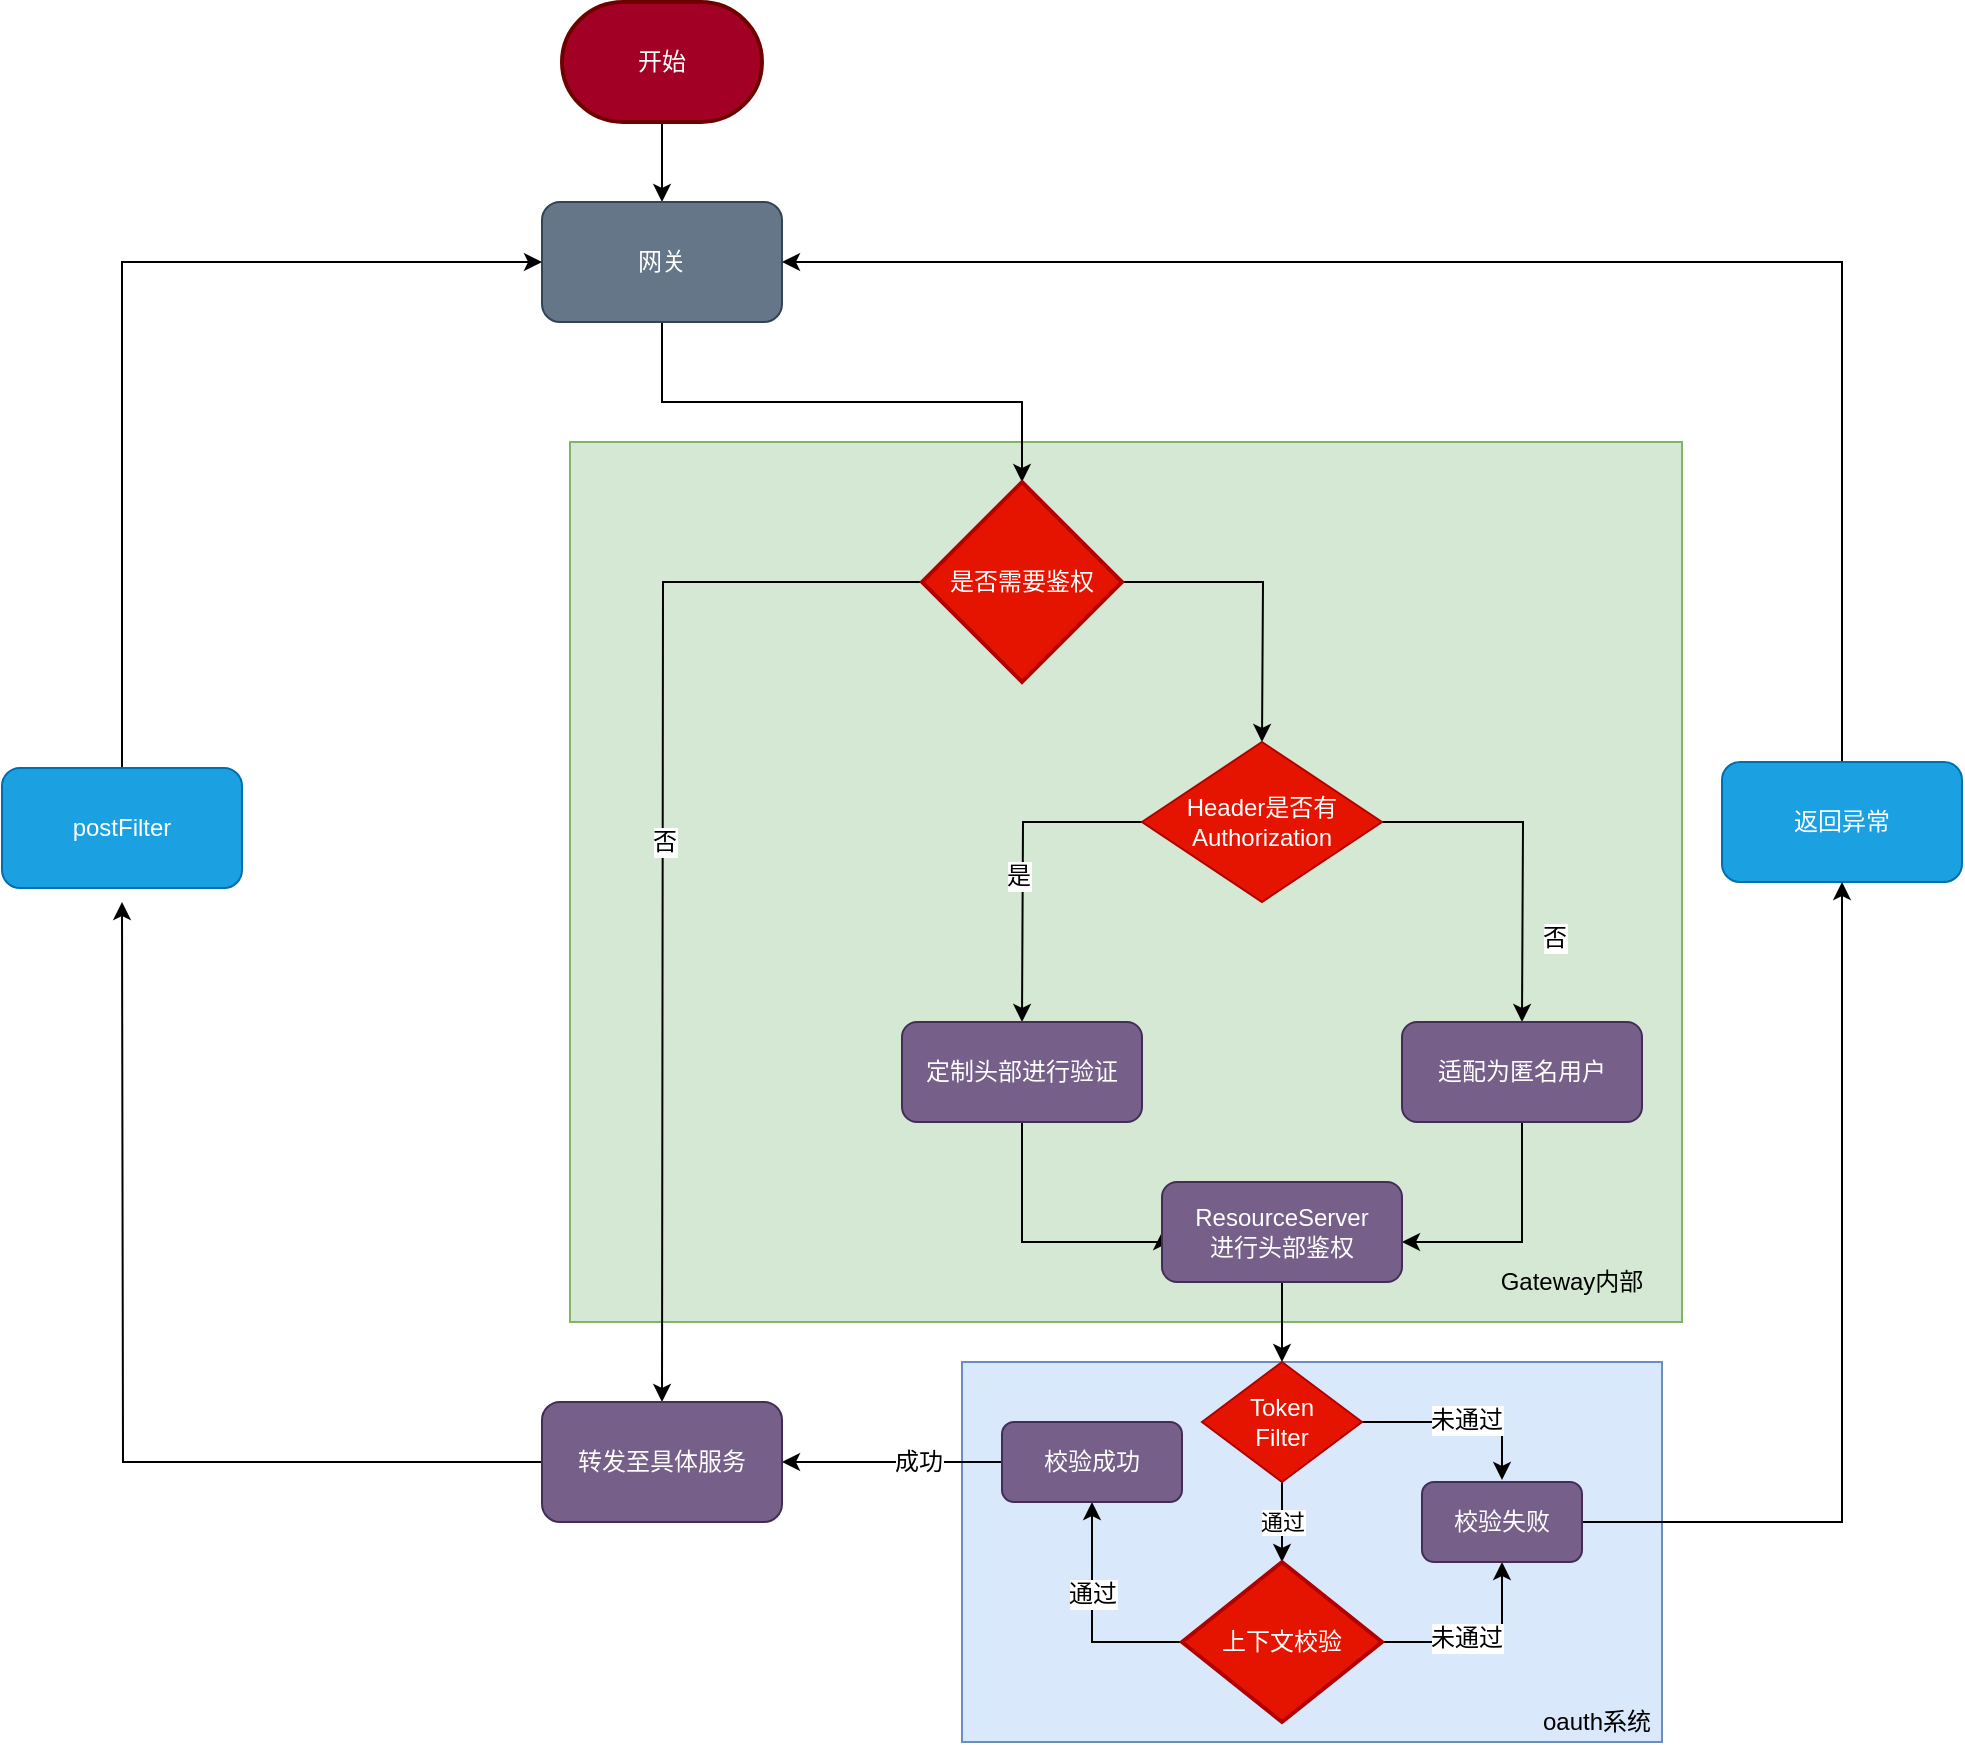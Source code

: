 <mxfile version="10.6.6" type="github"><diagram id="6a731a19-8d31-9384-78a2-239565b7b9f0" name="Page-1"><mxGraphModel dx="1394" dy="772" grid="1" gridSize="10" guides="1" tooltips="1" connect="1" arrows="1" fold="1" page="1" pageScale="1" pageWidth="1169" pageHeight="827" background="#ffffff" math="0" shadow="0"><root><mxCell id="0"/><mxCell id="1" parent="0"/><mxCell id="T956e4RdUpRmBxDuXIM8-98" value="" style="rounded=0;whiteSpace=wrap;html=1;fillColor=#dae8fc;strokeColor=#6c8ebf;" parent="1" vertex="1"><mxGeometry x="660" y="710" width="350" height="190" as="geometry"/></mxCell><mxCell id="T956e4RdUpRmBxDuXIM8-76" value="" style="rounded=0;whiteSpace=wrap;html=1;labelPosition=right;verticalLabelPosition=bottom;align=left;verticalAlign=top;fillColor=#d5e8d4;strokeColor=#82b366;" parent="1" vertex="1"><mxGeometry x="464" y="250" width="556" height="440" as="geometry"/></mxCell><mxCell id="T956e4RdUpRmBxDuXIM8-57" style="edgeStyle=orthogonalEdgeStyle;rounded=0;orthogonalLoop=1;jettySize=auto;html=1;entryX=0.5;entryY=0;entryDx=0;entryDy=0;" parent="1" source="T956e4RdUpRmBxDuXIM8-55" target="T956e4RdUpRmBxDuXIM8-56" edge="1"><mxGeometry relative="1" as="geometry"/></mxCell><mxCell id="T956e4RdUpRmBxDuXIM8-55" value="开始" style="strokeWidth=2;html=1;shape=mxgraph.flowchart.terminator;whiteSpace=wrap;fillColor=#a20025;strokeColor=#6F0000;fontColor=#ffffff;" parent="1" vertex="1"><mxGeometry x="460" y="30" width="100" height="60" as="geometry"/></mxCell><mxCell id="T956e4RdUpRmBxDuXIM8-59" style="edgeStyle=orthogonalEdgeStyle;rounded=0;orthogonalLoop=1;jettySize=auto;html=1;entryX=0.5;entryY=0;entryDx=0;entryDy=0;entryPerimeter=0;" parent="1" source="T956e4RdUpRmBxDuXIM8-56" target="T956e4RdUpRmBxDuXIM8-58" edge="1"><mxGeometry relative="1" as="geometry"><Array as="points"><mxPoint x="510" y="230"/><mxPoint x="690" y="230"/></Array></mxGeometry></mxCell><mxCell id="T956e4RdUpRmBxDuXIM8-56" value="网关" style="rounded=1;whiteSpace=wrap;html=1;fillColor=#647687;strokeColor=#314354;fontColor=#ffffff;" parent="1" vertex="1"><mxGeometry x="450" y="130" width="120" height="60" as="geometry"/></mxCell><mxCell id="T956e4RdUpRmBxDuXIM8-60" style="edgeStyle=orthogonalEdgeStyle;rounded=0;orthogonalLoop=1;jettySize=auto;html=1;" parent="1" source="T956e4RdUpRmBxDuXIM8-58" edge="1"><mxGeometry relative="1" as="geometry"><mxPoint x="810" y="400" as="targetPoint"/></mxGeometry></mxCell><mxCell id="T956e4RdUpRmBxDuXIM8-62" style="edgeStyle=orthogonalEdgeStyle;rounded=0;orthogonalLoop=1;jettySize=auto;html=1;exitX=0;exitY=0.5;exitDx=0;exitDy=0;exitPerimeter=0;" parent="1" source="T956e4RdUpRmBxDuXIM8-58" edge="1"><mxGeometry relative="1" as="geometry"><mxPoint x="510" y="730" as="targetPoint"/></mxGeometry></mxCell><mxCell id="T956e4RdUpRmBxDuXIM8-63" value="否" style="text;html=1;resizable=0;points=[];align=center;verticalAlign=middle;labelBackgroundColor=#ffffff;" parent="T956e4RdUpRmBxDuXIM8-62" vertex="1" connectable="0"><mxGeometry x="-0.339" y="69" relative="1" as="geometry"><mxPoint x="-69" y="81" as="offset"/></mxGeometry></mxCell><mxCell id="T956e4RdUpRmBxDuXIM8-58" value="是否需要鉴权" style="strokeWidth=2;html=1;shape=mxgraph.flowchart.decision;whiteSpace=wrap;fillColor=#e51400;strokeColor=#B20000;fontColor=#ffffff;" parent="1" vertex="1"><mxGeometry x="640" y="270" width="100" height="100" as="geometry"/></mxCell><mxCell id="T956e4RdUpRmBxDuXIM8-68" style="edgeStyle=orthogonalEdgeStyle;rounded=0;orthogonalLoop=1;jettySize=auto;html=1;" parent="1" source="T956e4RdUpRmBxDuXIM8-61" edge="1"><mxGeometry relative="1" as="geometry"><mxPoint x="940" y="540" as="targetPoint"/></mxGeometry></mxCell><mxCell id="T956e4RdUpRmBxDuXIM8-70" value="否" style="text;html=1;resizable=0;points=[];align=center;verticalAlign=middle;labelBackgroundColor=#ffffff;" parent="T956e4RdUpRmBxDuXIM8-68" vertex="1" connectable="0"><mxGeometry x="-0.333" y="-29" relative="1" as="geometry"><mxPoint x="29" y="29" as="offset"/></mxGeometry></mxCell><mxCell id="T956e4RdUpRmBxDuXIM8-71" style="edgeStyle=orthogonalEdgeStyle;rounded=0;orthogonalLoop=1;jettySize=auto;html=1;" parent="1" source="T956e4RdUpRmBxDuXIM8-61" edge="1"><mxGeometry relative="1" as="geometry"><mxPoint x="690" y="540" as="targetPoint"/></mxGeometry></mxCell><mxCell id="T956e4RdUpRmBxDuXIM8-78" value="是" style="text;html=1;resizable=0;points=[];align=center;verticalAlign=middle;labelBackgroundColor=#ffffff;" parent="T956e4RdUpRmBxDuXIM8-71" vertex="1" connectable="0"><mxGeometry x="0.08" y="-3" relative="1" as="geometry"><mxPoint as="offset"/></mxGeometry></mxCell><mxCell id="T956e4RdUpRmBxDuXIM8-61" value="Header是否有&lt;br&gt;Authorization&lt;br&gt;" style="rhombus;whiteSpace=wrap;html=1;fillColor=#e51400;strokeColor=#B20000;fontColor=#ffffff;" parent="1" vertex="1"><mxGeometry x="750" y="400" width="120" height="80" as="geometry"/></mxCell><mxCell id="T956e4RdUpRmBxDuXIM8-65" style="edgeStyle=orthogonalEdgeStyle;rounded=0;orthogonalLoop=1;jettySize=auto;html=1;" parent="1" source="T956e4RdUpRmBxDuXIM8-64" edge="1"><mxGeometry relative="1" as="geometry"><mxPoint x="240" y="480" as="targetPoint"/></mxGeometry></mxCell><mxCell id="T956e4RdUpRmBxDuXIM8-64" value="转发至具体服务" style="rounded=1;whiteSpace=wrap;html=1;fillColor=#76608a;strokeColor=#432D57;fontColor=#ffffff;" parent="1" vertex="1"><mxGeometry x="450" y="730" width="120" height="60" as="geometry"/></mxCell><mxCell id="T956e4RdUpRmBxDuXIM8-67" style="edgeStyle=orthogonalEdgeStyle;rounded=0;orthogonalLoop=1;jettySize=auto;html=1;exitX=0.5;exitY=0;exitDx=0;exitDy=0;entryX=0;entryY=0.5;entryDx=0;entryDy=0;" parent="1" source="T956e4RdUpRmBxDuXIM8-66" target="T956e4RdUpRmBxDuXIM8-56" edge="1"><mxGeometry relative="1" as="geometry"/></mxCell><mxCell id="T956e4RdUpRmBxDuXIM8-66" value="postFilter" style="rounded=1;whiteSpace=wrap;html=1;fillColor=#1ba1e2;strokeColor=#006EAF;fontColor=#ffffff;" parent="1" vertex="1"><mxGeometry x="180" y="413" width="120" height="60" as="geometry"/></mxCell><mxCell id="T956e4RdUpRmBxDuXIM8-86" style="edgeStyle=orthogonalEdgeStyle;rounded=0;orthogonalLoop=1;jettySize=auto;html=1;" parent="1" source="T956e4RdUpRmBxDuXIM8-69" edge="1"><mxGeometry relative="1" as="geometry"><mxPoint x="880" y="650" as="targetPoint"/><Array as="points"><mxPoint x="940" y="650"/><mxPoint x="880" y="650"/></Array></mxGeometry></mxCell><mxCell id="T956e4RdUpRmBxDuXIM8-69" value="适配为匿名用户" style="rounded=1;whiteSpace=wrap;html=1;fillColor=#76608a;strokeColor=#432D57;fontColor=#ffffff;" parent="1" vertex="1"><mxGeometry x="880" y="540" width="120" height="50" as="geometry"/></mxCell><mxCell id="6z4L_An3V0fVYVs9Vrip-3" style="edgeStyle=orthogonalEdgeStyle;rounded=0;orthogonalLoop=1;jettySize=auto;html=1;entryX=0;entryY=0.5;entryDx=0;entryDy=0;" parent="1" source="T956e4RdUpRmBxDuXIM8-72" target="6z4L_An3V0fVYVs9Vrip-4" edge="1"><mxGeometry relative="1" as="geometry"><mxPoint x="750" y="650" as="targetPoint"/><Array as="points"><mxPoint x="690" y="650"/></Array></mxGeometry></mxCell><mxCell id="T956e4RdUpRmBxDuXIM8-72" value="定制头部进行验证" style="rounded=1;whiteSpace=wrap;html=1;fillColor=#76608a;strokeColor=#432D57;fontColor=#ffffff;" parent="1" vertex="1"><mxGeometry x="630" y="540" width="120" height="50" as="geometry"/></mxCell><mxCell id="T956e4RdUpRmBxDuXIM8-77" value="Gateway内部" style="text;html=1;strokeColor=none;fillColor=none;align=center;verticalAlign=middle;whiteSpace=wrap;rounded=0;" parent="1" vertex="1"><mxGeometry x="920" y="660" width="90" height="20" as="geometry"/></mxCell><mxCell id="T956e4RdUpRmBxDuXIM8-88" value="通过" style="edgeStyle=orthogonalEdgeStyle;rounded=0;orthogonalLoop=1;jettySize=auto;html=1;exitX=0.5;exitY=1;exitDx=0;exitDy=0;" parent="1" edge="1"><mxGeometry relative="1" as="geometry"><mxPoint x="820" y="810" as="targetPoint"/><mxPoint x="820" y="770" as="sourcePoint"/><Array as="points"><mxPoint x="820" y="780"/><mxPoint x="820" y="780"/></Array></mxGeometry></mxCell><mxCell id="6z4L_An3V0fVYVs9Vrip-13" style="edgeStyle=orthogonalEdgeStyle;rounded=0;orthogonalLoop=1;jettySize=auto;html=1;entryX=0.5;entryY=1;entryDx=0;entryDy=0;" parent="1" source="T956e4RdUpRmBxDuXIM8-89" target="6z4L_An3V0fVYVs9Vrip-10" edge="1"><mxGeometry relative="1" as="geometry"/></mxCell><mxCell id="6z4L_An3V0fVYVs9Vrip-17" value="未通过" style="text;html=1;resizable=0;points=[];align=center;verticalAlign=middle;labelBackgroundColor=#ffffff;" parent="6z4L_An3V0fVYVs9Vrip-13" vertex="1" connectable="0"><mxGeometry x="-0.16" y="2" relative="1" as="geometry"><mxPoint as="offset"/></mxGeometry></mxCell><mxCell id="6z4L_An3V0fVYVs9Vrip-19" style="edgeStyle=orthogonalEdgeStyle;rounded=0;orthogonalLoop=1;jettySize=auto;html=1;entryX=0.5;entryY=1;entryDx=0;entryDy=0;" parent="1" source="T956e4RdUpRmBxDuXIM8-89" target="6z4L_An3V0fVYVs9Vrip-11" edge="1"><mxGeometry relative="1" as="geometry"><Array as="points"><mxPoint x="725" y="850"/></Array></mxGeometry></mxCell><mxCell id="6z4L_An3V0fVYVs9Vrip-20" value="通过" style="text;html=1;resizable=0;points=[];align=center;verticalAlign=middle;labelBackgroundColor=#ffffff;" parent="6z4L_An3V0fVYVs9Vrip-19" vertex="1" connectable="0"><mxGeometry x="0.059" y="-8" relative="1" as="geometry"><mxPoint x="-8" y="-8" as="offset"/></mxGeometry></mxCell><mxCell id="T956e4RdUpRmBxDuXIM8-89" value="上下文校验" style="strokeWidth=2;html=1;shape=mxgraph.flowchart.decision;whiteSpace=wrap;fillColor=#e51400;strokeColor=#B20000;fontColor=#ffffff;" parent="1" vertex="1"><mxGeometry x="770" y="810" width="100" height="80" as="geometry"/></mxCell><mxCell id="T956e4RdUpRmBxDuXIM8-95" style="edgeStyle=orthogonalEdgeStyle;rounded=0;orthogonalLoop=1;jettySize=auto;html=1;entryX=1;entryY=0.5;entryDx=0;entryDy=0;" parent="1" source="T956e4RdUpRmBxDuXIM8-94" target="T956e4RdUpRmBxDuXIM8-56" edge="1"><mxGeometry relative="1" as="geometry"><Array as="points"><mxPoint x="1100" y="160"/></Array></mxGeometry></mxCell><mxCell id="T956e4RdUpRmBxDuXIM8-94" value="返回异常" style="rounded=1;whiteSpace=wrap;html=1;fillColor=#1ba1e2;strokeColor=#006EAF;fontColor=#ffffff;" parent="1" vertex="1"><mxGeometry x="1040" y="410" width="120" height="60" as="geometry"/></mxCell><mxCell id="T956e4RdUpRmBxDuXIM8-99" value="oauth系统" style="text;html=1;strokeColor=none;fillColor=none;align=center;verticalAlign=middle;whiteSpace=wrap;rounded=0;" parent="1" vertex="1"><mxGeometry x="945" y="880" width="65" height="20" as="geometry"/></mxCell><mxCell id="6z4L_An3V0fVYVs9Vrip-8" value="" style="edgeStyle=orthogonalEdgeStyle;rounded=0;orthogonalLoop=1;jettySize=auto;html=1;" parent="1" source="6z4L_An3V0fVYVs9Vrip-4" target="6z4L_An3V0fVYVs9Vrip-7" edge="1"><mxGeometry relative="1" as="geometry"/></mxCell><mxCell id="6z4L_An3V0fVYVs9Vrip-4" value="ResourceServer&lt;br&gt;进行头部鉴权&lt;br&gt;" style="rounded=1;whiteSpace=wrap;html=1;fillColor=#76608a;strokeColor=#432D57;fontColor=#ffffff;" parent="1" vertex="1"><mxGeometry x="760" y="620" width="120" height="50" as="geometry"/></mxCell><mxCell id="6z4L_An3V0fVYVs9Vrip-15" style="edgeStyle=orthogonalEdgeStyle;rounded=0;orthogonalLoop=1;jettySize=auto;html=1;" parent="1" source="6z4L_An3V0fVYVs9Vrip-7" edge="1"><mxGeometry relative="1" as="geometry"><mxPoint x="930" y="769" as="targetPoint"/><Array as="points"><mxPoint x="930" y="740"/></Array></mxGeometry></mxCell><mxCell id="6z4L_An3V0fVYVs9Vrip-16" value="未通过" style="text;html=1;resizable=0;points=[];align=center;verticalAlign=middle;labelBackgroundColor=#ffffff;" parent="6z4L_An3V0fVYVs9Vrip-15" vertex="1" connectable="0"><mxGeometry x="0.051" y="1" relative="1" as="geometry"><mxPoint as="offset"/></mxGeometry></mxCell><mxCell id="6z4L_An3V0fVYVs9Vrip-7" value="Token&lt;br&gt;Filter&lt;br&gt;" style="rhombus;whiteSpace=wrap;html=1;fillColor=#e51400;strokeColor=#B20000;fontColor=#ffffff;" parent="1" vertex="1"><mxGeometry x="780" y="710" width="80" height="60" as="geometry"/></mxCell><mxCell id="6z4L_An3V0fVYVs9Vrip-23" style="edgeStyle=orthogonalEdgeStyle;rounded=0;orthogonalLoop=1;jettySize=auto;html=1;entryX=0.5;entryY=1;entryDx=0;entryDy=0;" parent="1" source="6z4L_An3V0fVYVs9Vrip-10" target="T956e4RdUpRmBxDuXIM8-94" edge="1"><mxGeometry relative="1" as="geometry"/></mxCell><mxCell id="6z4L_An3V0fVYVs9Vrip-10" value="校验失败" style="rounded=1;whiteSpace=wrap;html=1;fillColor=#76608a;strokeColor=#432D57;fontColor=#ffffff;" parent="1" vertex="1"><mxGeometry x="890" y="770" width="80" height="40" as="geometry"/></mxCell><mxCell id="6z4L_An3V0fVYVs9Vrip-21" style="edgeStyle=orthogonalEdgeStyle;rounded=0;orthogonalLoop=1;jettySize=auto;html=1;entryX=1;entryY=0.5;entryDx=0;entryDy=0;" parent="1" source="6z4L_An3V0fVYVs9Vrip-11" target="T956e4RdUpRmBxDuXIM8-64" edge="1"><mxGeometry relative="1" as="geometry"/></mxCell><mxCell id="6z4L_An3V0fVYVs9Vrip-22" value="成功" style="text;html=1;resizable=0;points=[];align=center;verticalAlign=middle;labelBackgroundColor=#ffffff;" parent="6z4L_An3V0fVYVs9Vrip-21" vertex="1" connectable="0"><mxGeometry x="-0.236" relative="1" as="geometry"><mxPoint as="offset"/></mxGeometry></mxCell><mxCell id="6z4L_An3V0fVYVs9Vrip-11" value="校验成功" style="rounded=1;whiteSpace=wrap;html=1;fillColor=#76608a;strokeColor=#432D57;fontColor=#ffffff;" parent="1" vertex="1"><mxGeometry x="680" y="740" width="90" height="40" as="geometry"/></mxCell></root></mxGraphModel></diagram></mxfile>